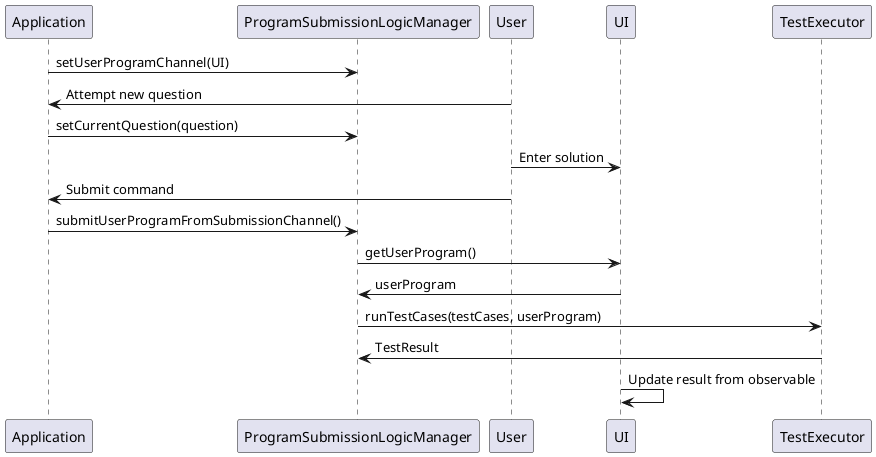 @startuml
Application -> ProgramSubmissionLogicManager: setUserProgramChannel(UI)
User -> Application: Attempt new question
Application -> ProgramSubmissionLogicManager: setCurrentQuestion(question)
User -> UI: Enter solution
User -> Application: Submit command
Application -> ProgramSubmissionLogicManager: submitUserProgramFromSubmissionChannel()
ProgramSubmissionLogicManager -> UI: getUserProgram()
UI -> ProgramSubmissionLogicManager: userProgram
ProgramSubmissionLogicManager -> TestExecutor: runTestCases(testCases, userProgram)
TestExecutor -> ProgramSubmissionLogicManager: TestResult
UI -> UI: Update result from observable
@enduml